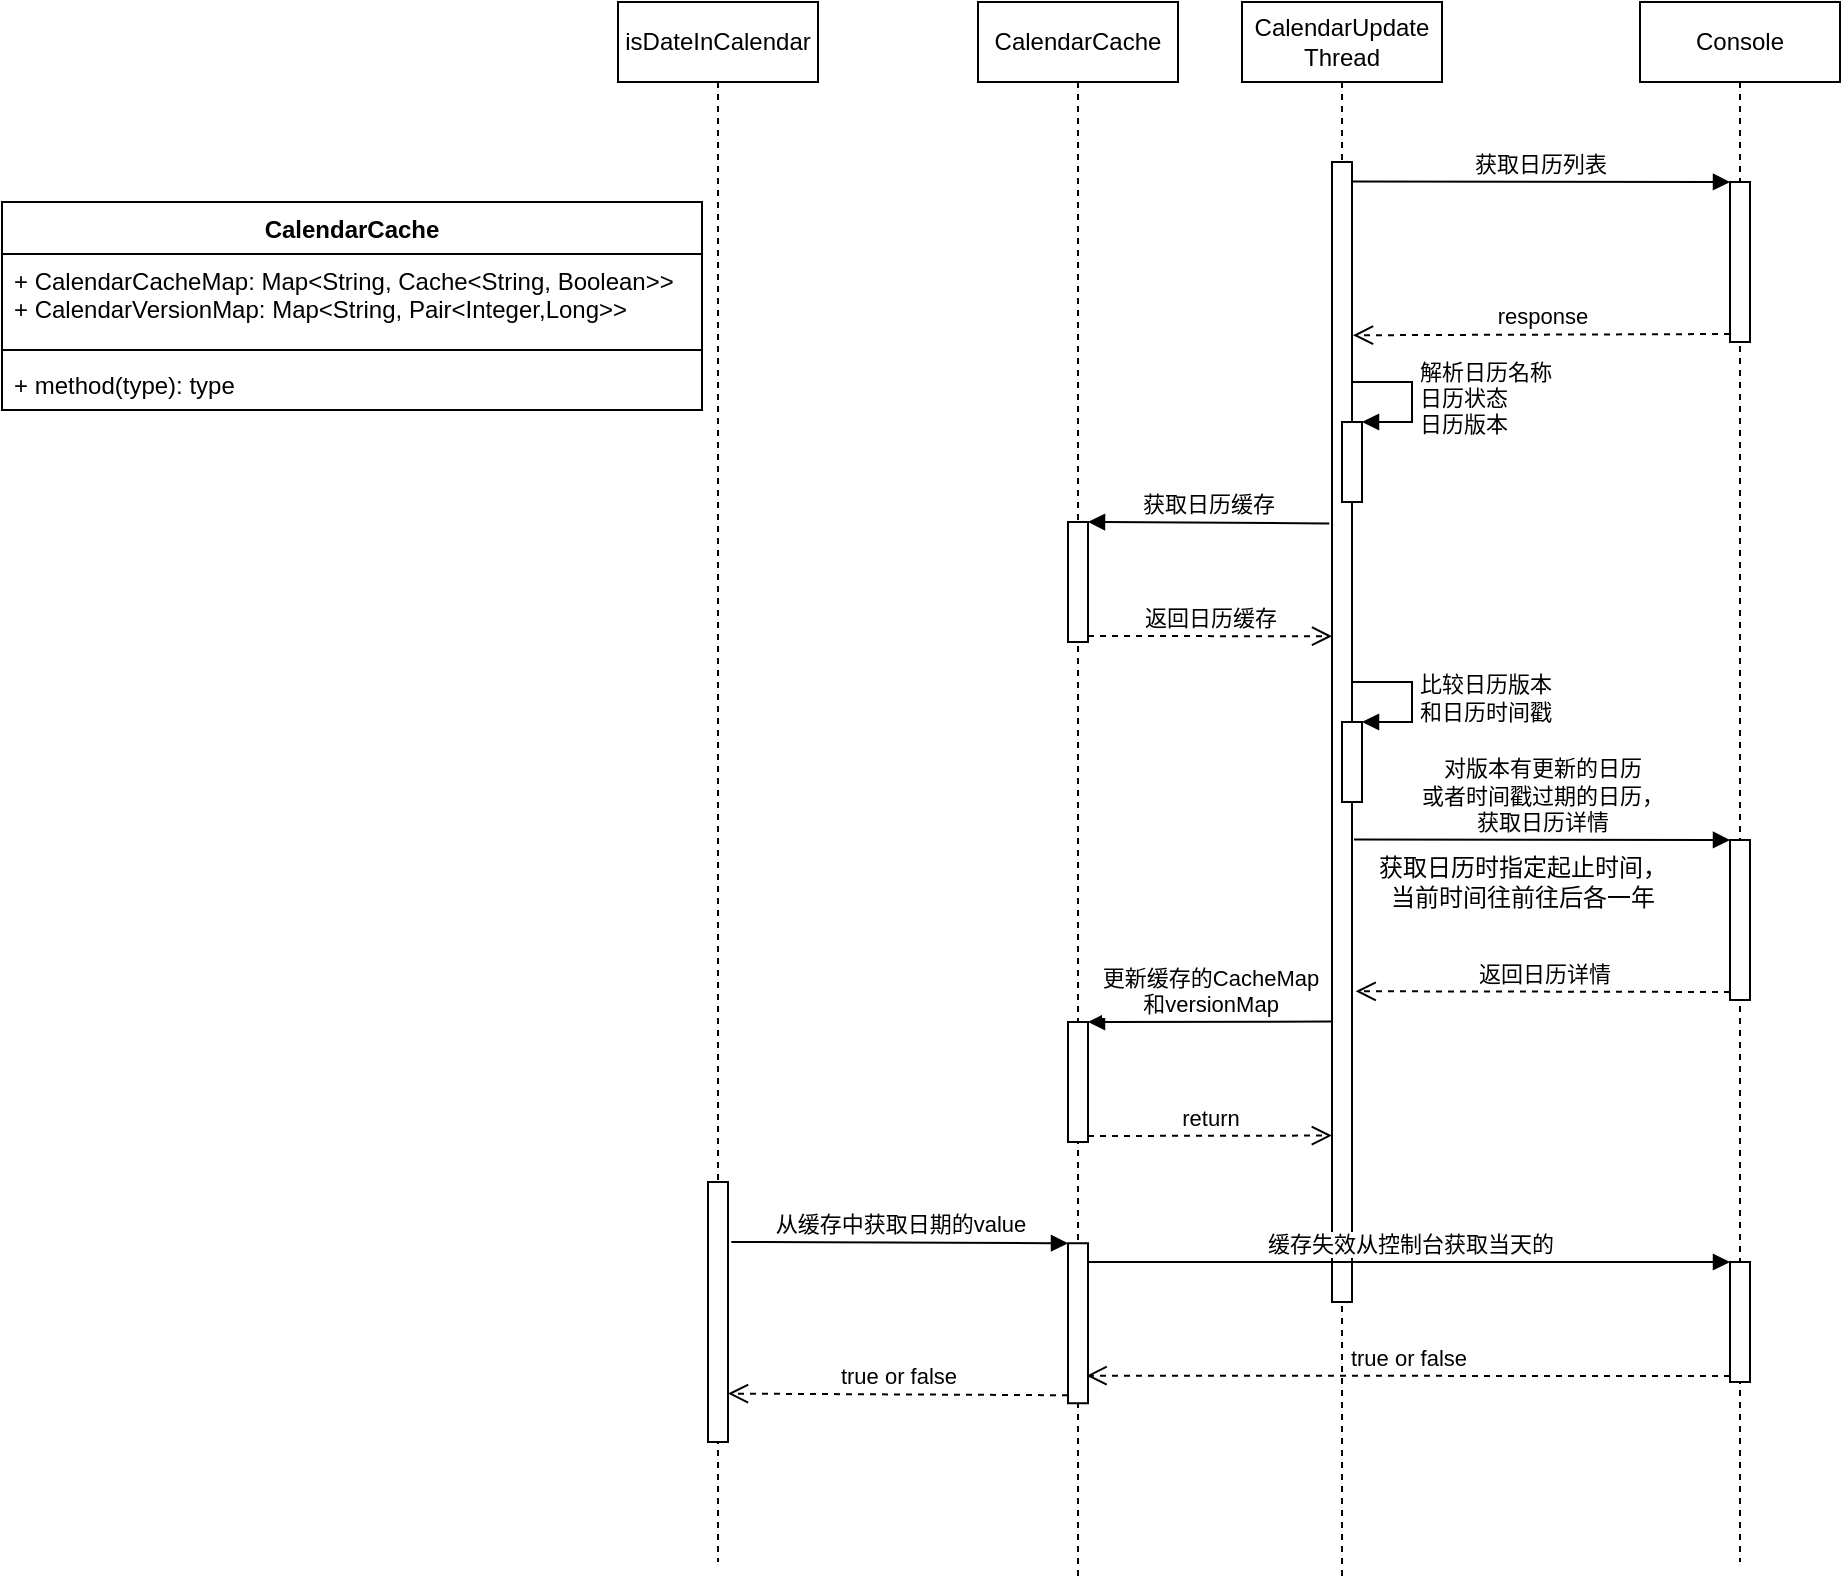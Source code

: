 <mxfile version="15.6.8" type="github">
  <diagram id="3IL6RDIU-IzKaQWcNYAf" name="第 1 页">
    <mxGraphModel dx="2012" dy="735" grid="1" gridSize="10" guides="1" tooltips="1" connect="1" arrows="1" fold="1" page="1" pageScale="1" pageWidth="827" pageHeight="1169" math="0" shadow="0">
      <root>
        <mxCell id="0" />
        <mxCell id="1" parent="0" />
        <mxCell id="2Rwu7XhD_gyZ9agXo13--3" value="CalendarUpdate&lt;br&gt;Thread" style="shape=umlLifeline;perimeter=lifelinePerimeter;whiteSpace=wrap;html=1;container=1;collapsible=0;recursiveResize=0;outlineConnect=0;" vertex="1" parent="1">
          <mxGeometry x="220" y="120" width="100" height="790" as="geometry" />
        </mxCell>
        <mxCell id="2Rwu7XhD_gyZ9agXo13--4" value="" style="html=1;points=[];perimeter=orthogonalPerimeter;" vertex="1" parent="2Rwu7XhD_gyZ9agXo13--3">
          <mxGeometry x="45" y="80" width="10" height="360" as="geometry" />
        </mxCell>
        <mxCell id="2Rwu7XhD_gyZ9agXo13--5" value="CalendarUpdate&lt;br&gt;Thread" style="shape=umlLifeline;perimeter=lifelinePerimeter;whiteSpace=wrap;html=1;container=1;collapsible=0;recursiveResize=0;outlineConnect=0;" vertex="1" parent="2Rwu7XhD_gyZ9agXo13--3">
          <mxGeometry width="100" height="790" as="geometry" />
        </mxCell>
        <mxCell id="2Rwu7XhD_gyZ9agXo13--6" value="" style="html=1;points=[];perimeter=orthogonalPerimeter;" vertex="1" parent="2Rwu7XhD_gyZ9agXo13--5">
          <mxGeometry x="45" y="80" width="10" height="360" as="geometry" />
        </mxCell>
        <mxCell id="2Rwu7XhD_gyZ9agXo13--7" value="CalendarUpdate&lt;br&gt;Thread" style="shape=umlLifeline;perimeter=lifelinePerimeter;whiteSpace=wrap;html=1;container=1;collapsible=0;recursiveResize=0;outlineConnect=0;" vertex="1" parent="2Rwu7XhD_gyZ9agXo13--5">
          <mxGeometry width="100" height="790" as="geometry" />
        </mxCell>
        <mxCell id="2Rwu7XhD_gyZ9agXo13--8" value="" style="html=1;points=[];perimeter=orthogonalPerimeter;" vertex="1" parent="2Rwu7XhD_gyZ9agXo13--7">
          <mxGeometry x="45" y="80" width="10" height="570" as="geometry" />
        </mxCell>
        <mxCell id="2Rwu7XhD_gyZ9agXo13--33" value="" style="html=1;points=[];perimeter=orthogonalPerimeter;" vertex="1" parent="2Rwu7XhD_gyZ9agXo13--7">
          <mxGeometry x="50" y="210" width="10" height="40" as="geometry" />
        </mxCell>
        <mxCell id="2Rwu7XhD_gyZ9agXo13--34" value="解析日历名称&lt;br&gt;日历状态&lt;br&gt;日历版本" style="edgeStyle=orthogonalEdgeStyle;html=1;align=left;spacingLeft=2;endArrow=block;rounded=0;entryX=1;entryY=0;" edge="1" target="2Rwu7XhD_gyZ9agXo13--33" parent="2Rwu7XhD_gyZ9agXo13--7">
          <mxGeometry relative="1" as="geometry">
            <mxPoint x="55" y="190" as="sourcePoint" />
            <Array as="points">
              <mxPoint x="85" y="190" />
            </Array>
          </mxGeometry>
        </mxCell>
        <mxCell id="2Rwu7XhD_gyZ9agXo13--40" value="" style="html=1;points=[];perimeter=orthogonalPerimeter;" vertex="1" parent="2Rwu7XhD_gyZ9agXo13--7">
          <mxGeometry x="50" y="360" width="10" height="40" as="geometry" />
        </mxCell>
        <mxCell id="2Rwu7XhD_gyZ9agXo13--41" value="比较日历版本&lt;br&gt;和日历时间戳" style="edgeStyle=orthogonalEdgeStyle;html=1;align=left;spacingLeft=2;endArrow=block;rounded=0;entryX=1;entryY=0;" edge="1" target="2Rwu7XhD_gyZ9agXo13--40" parent="2Rwu7XhD_gyZ9agXo13--7">
          <mxGeometry relative="1" as="geometry">
            <mxPoint x="55" y="340" as="sourcePoint" />
            <Array as="points">
              <mxPoint x="85" y="340" />
            </Array>
          </mxGeometry>
        </mxCell>
        <mxCell id="2Rwu7XhD_gyZ9agXo13--16" value="CalendarUpdate&lt;br&gt;Thread" style="shape=umlLifeline;perimeter=lifelinePerimeter;whiteSpace=wrap;html=1;container=1;collapsible=0;recursiveResize=0;outlineConnect=0;" vertex="1" parent="1">
          <mxGeometry x="88" y="120" width="100" height="790" as="geometry" />
        </mxCell>
        <mxCell id="2Rwu7XhD_gyZ9agXo13--18" value="CalendarUpdate&lt;br&gt;Thread" style="shape=umlLifeline;perimeter=lifelinePerimeter;whiteSpace=wrap;html=1;container=1;collapsible=0;recursiveResize=0;outlineConnect=0;" vertex="1" parent="2Rwu7XhD_gyZ9agXo13--16">
          <mxGeometry width="100" height="790" as="geometry" />
        </mxCell>
        <mxCell id="2Rwu7XhD_gyZ9agXo13--20" value="CalendarCache" style="shape=umlLifeline;perimeter=lifelinePerimeter;whiteSpace=wrap;html=1;container=1;collapsible=0;recursiveResize=0;outlineConnect=0;" vertex="1" parent="2Rwu7XhD_gyZ9agXo13--18">
          <mxGeometry width="100" height="790" as="geometry" />
        </mxCell>
        <mxCell id="2Rwu7XhD_gyZ9agXo13--35" value="" style="html=1;points=[];perimeter=orthogonalPerimeter;" vertex="1" parent="2Rwu7XhD_gyZ9agXo13--20">
          <mxGeometry x="45" y="260" width="10" height="60" as="geometry" />
        </mxCell>
        <mxCell id="2Rwu7XhD_gyZ9agXo13--45" value="" style="html=1;points=[];perimeter=orthogonalPerimeter;" vertex="1" parent="2Rwu7XhD_gyZ9agXo13--20">
          <mxGeometry x="45" y="510" width="10" height="60" as="geometry" />
        </mxCell>
        <mxCell id="2Rwu7XhD_gyZ9agXo13--50" value="" style="html=1;points=[];perimeter=orthogonalPerimeter;" vertex="1" parent="2Rwu7XhD_gyZ9agXo13--20">
          <mxGeometry x="45" y="620.62" width="10" height="80" as="geometry" />
        </mxCell>
        <mxCell id="2Rwu7XhD_gyZ9agXo13--22" value="CalendarCache" style="swimlane;fontStyle=1;align=center;verticalAlign=top;childLayout=stackLayout;horizontal=1;startSize=26;horizontalStack=0;resizeParent=1;resizeParentMax=0;resizeLast=0;collapsible=1;marginBottom=0;" vertex="1" parent="1">
          <mxGeometry x="-400" y="220" width="350" height="104" as="geometry">
            <mxRectangle x="-100" y="180" width="120" height="26" as="alternateBounds" />
          </mxGeometry>
        </mxCell>
        <mxCell id="2Rwu7XhD_gyZ9agXo13--23" value="+ CalendarCacheMap: Map&lt;String, Cache&lt;String, Boolean&gt;&gt;&#xa;+ CalendarVersionMap: Map&lt;String, Pair&lt;Integer,Long&gt;&gt;" style="text;strokeColor=none;fillColor=none;align=left;verticalAlign=top;spacingLeft=4;spacingRight=4;overflow=hidden;rotatable=0;points=[[0,0.5],[1,0.5]];portConstraint=eastwest;" vertex="1" parent="2Rwu7XhD_gyZ9agXo13--22">
          <mxGeometry y="26" width="350" height="44" as="geometry" />
        </mxCell>
        <mxCell id="2Rwu7XhD_gyZ9agXo13--24" value="" style="line;strokeWidth=1;fillColor=none;align=left;verticalAlign=middle;spacingTop=-1;spacingLeft=3;spacingRight=3;rotatable=0;labelPosition=right;points=[];portConstraint=eastwest;" vertex="1" parent="2Rwu7XhD_gyZ9agXo13--22">
          <mxGeometry y="70" width="350" height="8" as="geometry" />
        </mxCell>
        <mxCell id="2Rwu7XhD_gyZ9agXo13--25" value="+ method(type): type" style="text;strokeColor=none;fillColor=none;align=left;verticalAlign=top;spacingLeft=4;spacingRight=4;overflow=hidden;rotatable=0;points=[[0,0.5],[1,0.5]];portConstraint=eastwest;" vertex="1" parent="2Rwu7XhD_gyZ9agXo13--22">
          <mxGeometry y="78" width="350" height="26" as="geometry" />
        </mxCell>
        <mxCell id="2Rwu7XhD_gyZ9agXo13--29" value="Console" style="shape=umlLifeline;perimeter=lifelinePerimeter;whiteSpace=wrap;html=1;container=1;collapsible=0;recursiveResize=0;outlineConnect=0;" vertex="1" parent="1">
          <mxGeometry x="419" y="120" width="100" height="780" as="geometry" />
        </mxCell>
        <mxCell id="2Rwu7XhD_gyZ9agXo13--30" value="" style="html=1;points=[];perimeter=orthogonalPerimeter;" vertex="1" parent="2Rwu7XhD_gyZ9agXo13--29">
          <mxGeometry x="45" y="90" width="10" height="80" as="geometry" />
        </mxCell>
        <mxCell id="2Rwu7XhD_gyZ9agXo13--42" value="" style="html=1;points=[];perimeter=orthogonalPerimeter;" vertex="1" parent="2Rwu7XhD_gyZ9agXo13--29">
          <mxGeometry x="45" y="419" width="10" height="80" as="geometry" />
        </mxCell>
        <mxCell id="2Rwu7XhD_gyZ9agXo13--54" value="" style="html=1;points=[];perimeter=orthogonalPerimeter;" vertex="1" parent="2Rwu7XhD_gyZ9agXo13--29">
          <mxGeometry x="45" y="630" width="10" height="60" as="geometry" />
        </mxCell>
        <mxCell id="2Rwu7XhD_gyZ9agXo13--31" value="获取日历列表" style="html=1;verticalAlign=bottom;endArrow=block;entryX=0;entryY=0;rounded=0;exitX=0.979;exitY=0.017;exitDx=0;exitDy=0;exitPerimeter=0;" edge="1" target="2Rwu7XhD_gyZ9agXo13--30" parent="1" source="2Rwu7XhD_gyZ9agXo13--8">
          <mxGeometry relative="1" as="geometry">
            <mxPoint x="280" y="210" as="sourcePoint" />
          </mxGeometry>
        </mxCell>
        <mxCell id="2Rwu7XhD_gyZ9agXo13--32" value="response" style="html=1;verticalAlign=bottom;endArrow=open;dashed=1;endSize=8;exitX=0;exitY=0.95;rounded=0;entryX=1.049;entryY=0.152;entryDx=0;entryDy=0;entryPerimeter=0;" edge="1" source="2Rwu7XhD_gyZ9agXo13--30" parent="1" target="2Rwu7XhD_gyZ9agXo13--8">
          <mxGeometry relative="1" as="geometry">
            <mxPoint x="280" y="286" as="targetPoint" />
          </mxGeometry>
        </mxCell>
        <mxCell id="2Rwu7XhD_gyZ9agXo13--36" value="获取日历缓存" style="html=1;verticalAlign=bottom;endArrow=block;entryX=1;entryY=0;rounded=0;exitX=-0.138;exitY=0.317;exitDx=0;exitDy=0;exitPerimeter=0;" edge="1" target="2Rwu7XhD_gyZ9agXo13--35" parent="1" source="2Rwu7XhD_gyZ9agXo13--8">
          <mxGeometry relative="1" as="geometry">
            <mxPoint x="225" y="380" as="sourcePoint" />
          </mxGeometry>
        </mxCell>
        <mxCell id="2Rwu7XhD_gyZ9agXo13--37" value="返回日历缓存" style="html=1;verticalAlign=bottom;endArrow=open;dashed=1;endSize=8;exitX=1;exitY=0.95;rounded=0;entryX=0.005;entryY=0.416;entryDx=0;entryDy=0;entryPerimeter=0;" edge="1" source="2Rwu7XhD_gyZ9agXo13--35" parent="1" target="2Rwu7XhD_gyZ9agXo13--8">
          <mxGeometry relative="1" as="geometry">
            <mxPoint x="260" y="437" as="targetPoint" />
          </mxGeometry>
        </mxCell>
        <mxCell id="2Rwu7XhD_gyZ9agXo13--43" value="对版本有更新的日历&lt;br&gt;或者时间戳过期的日历，&lt;br&gt;获取日历详情" style="html=1;verticalAlign=bottom;endArrow=block;entryX=0;entryY=0;rounded=0;exitX=1.103;exitY=0.782;exitDx=0;exitDy=0;exitPerimeter=0;" edge="1" target="2Rwu7XhD_gyZ9agXo13--42" parent="1">
          <mxGeometry relative="1" as="geometry">
            <mxPoint x="276.03" y="538.72" as="sourcePoint" />
          </mxGeometry>
        </mxCell>
        <mxCell id="2Rwu7XhD_gyZ9agXo13--44" value="返回日历详情" style="html=1;verticalAlign=bottom;endArrow=open;dashed=1;endSize=8;exitX=0;exitY=0.95;rounded=0;entryX=1.181;entryY=0.947;entryDx=0;entryDy=0;entryPerimeter=0;" edge="1" source="2Rwu7XhD_gyZ9agXo13--42" parent="1">
          <mxGeometry relative="1" as="geometry">
            <mxPoint x="276.81" y="614.62" as="targetPoint" />
          </mxGeometry>
        </mxCell>
        <mxCell id="2Rwu7XhD_gyZ9agXo13--46" value="更新缓存的CacheMap&lt;br&gt;和versionMap" style="html=1;verticalAlign=bottom;endArrow=block;entryX=1;entryY=0;rounded=0;exitX=-0.033;exitY=0.754;exitDx=0;exitDy=0;exitPerimeter=0;" edge="1" target="2Rwu7XhD_gyZ9agXo13--45" parent="1" source="2Rwu7XhD_gyZ9agXo13--8">
          <mxGeometry relative="1" as="geometry">
            <mxPoint x="262" y="630" as="sourcePoint" />
          </mxGeometry>
        </mxCell>
        <mxCell id="2Rwu7XhD_gyZ9agXo13--47" value="return" style="html=1;verticalAlign=bottom;endArrow=open;dashed=1;endSize=8;exitX=1;exitY=0.95;rounded=0;entryX=-0.006;entryY=0.854;entryDx=0;entryDy=0;entryPerimeter=0;" edge="1" source="2Rwu7XhD_gyZ9agXo13--45" parent="1" target="2Rwu7XhD_gyZ9agXo13--8">
          <mxGeometry relative="1" as="geometry">
            <mxPoint x="260" y="687" as="targetPoint" />
          </mxGeometry>
        </mxCell>
        <mxCell id="2Rwu7XhD_gyZ9agXo13--48" value="获取日历时指定起止时间，&lt;br&gt;当前时间往前往后各一年" style="text;html=1;align=center;verticalAlign=middle;resizable=0;points=[];autosize=1;strokeColor=none;fillColor=none;" vertex="1" parent="1">
          <mxGeometry x="280" y="545" width="160" height="30" as="geometry" />
        </mxCell>
        <mxCell id="2Rwu7XhD_gyZ9agXo13--49" value="isDateInCalendar" style="shape=umlLifeline;perimeter=lifelinePerimeter;whiteSpace=wrap;html=1;container=1;collapsible=0;recursiveResize=0;outlineConnect=0;" vertex="1" parent="1">
          <mxGeometry x="-92" y="120" width="100" height="780" as="geometry" />
        </mxCell>
        <mxCell id="2Rwu7XhD_gyZ9agXo13--53" value="" style="html=1;points=[];perimeter=orthogonalPerimeter;" vertex="1" parent="2Rwu7XhD_gyZ9agXo13--49">
          <mxGeometry x="45" y="590" width="10" height="130" as="geometry" />
        </mxCell>
        <mxCell id="2Rwu7XhD_gyZ9agXo13--51" value="从缓存中获取日期的value" style="html=1;verticalAlign=bottom;endArrow=block;entryX=0;entryY=0;rounded=0;exitX=1.167;exitY=0.034;exitDx=0;exitDy=0;exitPerimeter=0;" edge="1" target="2Rwu7XhD_gyZ9agXo13--50" parent="1">
          <mxGeometry relative="1" as="geometry">
            <mxPoint x="-35.33" y="740.0" as="sourcePoint" />
          </mxGeometry>
        </mxCell>
        <mxCell id="2Rwu7XhD_gyZ9agXo13--52" value="true or false" style="html=1;verticalAlign=bottom;endArrow=open;dashed=1;endSize=8;exitX=0;exitY=0.95;rounded=0;entryX=1;entryY=0.167;entryDx=0;entryDy=0;entryPerimeter=0;" edge="1" source="2Rwu7XhD_gyZ9agXo13--50" parent="1">
          <mxGeometry relative="1" as="geometry">
            <mxPoint x="-37" y="815.81" as="targetPoint" />
          </mxGeometry>
        </mxCell>
        <mxCell id="2Rwu7XhD_gyZ9agXo13--55" value="缓存失效从控制台获取当天的" style="html=1;verticalAlign=bottom;endArrow=block;entryX=0;entryY=0;rounded=0;exitX=1.033;exitY=0.117;exitDx=0;exitDy=0;exitPerimeter=0;" edge="1" target="2Rwu7XhD_gyZ9agXo13--54" parent="1" source="2Rwu7XhD_gyZ9agXo13--50">
          <mxGeometry relative="1" as="geometry">
            <mxPoint x="394" y="750" as="sourcePoint" />
          </mxGeometry>
        </mxCell>
        <mxCell id="2Rwu7XhD_gyZ9agXo13--56" value="true or false" style="html=1;verticalAlign=bottom;endArrow=open;dashed=1;endSize=8;exitX=0;exitY=0.95;rounded=0;entryX=0.929;entryY=0.828;entryDx=0;entryDy=0;entryPerimeter=0;" edge="1" source="2Rwu7XhD_gyZ9agXo13--54" parent="1" target="2Rwu7XhD_gyZ9agXo13--50">
          <mxGeometry relative="1" as="geometry">
            <mxPoint x="394" y="826" as="targetPoint" />
          </mxGeometry>
        </mxCell>
      </root>
    </mxGraphModel>
  </diagram>
</mxfile>
